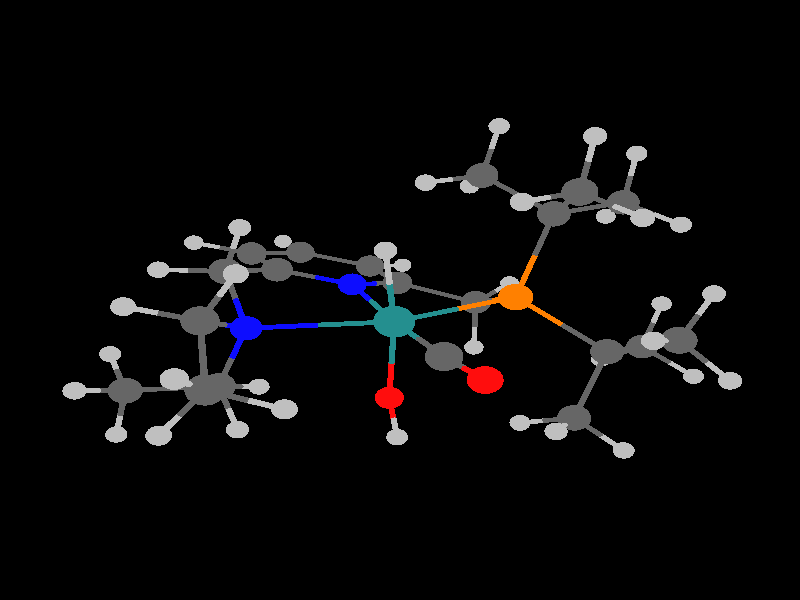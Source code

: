 global_settings {
	ambient_light rgb <0.200000002980232, 0.200000002980232, 0.200000002980232>
	max_trace_level 15
}

background { color rgb <0,0,0> }

camera {
	perspective
	location <-2.08831718888988, -15.0039517664006, 9.20445108618485>
	angle 40
	up <0.156507220406495, 0.491718688975785, 0.856573535005938>
	right <0.981762269392441, -0.172220250155225, -0.0805172766173495> * 1
	direction <0.107927458776885, 0.853553112787018, -0.509704568641048> }

light_source {
	<43.8413284660934, -36.0476811280554, 58.2049358848482>
	color rgb <1, 1, 1>
	fade_distance 111.408498005644
	fade_power 0
	parallel
	point_at <-43.8413284660934, 36.0476811280554, -58.2049358848482>
}

light_source {
	<-34.6419736461559, 50.6215613151645, 22.7921177587512>
	color rgb <0.300000011920929, 0.300000011920929, 0.300000011920929>
	fade_distance 111.408498005644
	fade_power 0
	parallel
	point_at <34.6419736461559, -50.6215613151645, -22.7921177587512>
}

#default {
	finish {ambient .8 diffuse 1 specular 1 roughness .005 metallic 0.5}
}

union {
}
union {
cylinder {
	<2.904345, -1.968492, -3.00088>, 	<2.58080285082086, -1.78759187101034, -2.66016321878571>, 0.05
	pigment { rgbt <0.75, 0.75, 0.75, 0> }
}
cylinder {
	<2.58080285082086, -1.78759187101034, -2.66016321878571>, 	<2.19557, -1.572199, -2.254481>, 0.05
	pigment { rgbt <0.400000005960464, 0.400000005960464, 0.400000005960464, 0> }
}
cylinder {
	<1.45853, -0.921121, -2.745631>, 	<1.79486642143612, -1.21823003695293, -2.52150254918546>, 0.05
	pigment { rgbt <0.75, 0.75, 0.75, 0> }
}
cylinder {
	<1.79486642143612, -1.21823003695293, -2.52150254918546>, 	<2.19557, -1.572199, -2.254481>, 0.05
	pigment { rgbt <0.400000005960464, 0.400000005960464, 0.400000005960464, 0> }
}
cylinder {
	<3.453452, 0.788738, -2.563694>, 	<3.68790728706034, 0.485088105944692, -2.24011423371594>, 0.05
	pigment { rgbt <0.75, 0.75, 0.75, 0> }
}
cylinder {
	<3.68790728706034, 0.485088105944692, -2.24011423371594>, 	<3.96721, 0.123355, -1.854639>, 0.05
	pigment { rgbt <0.400000005960464, 0.400000005960464, 0.400000005960464, 0> }
}
cylinder {
	<4.692695, -0.469255, -2.436925>, 	<4.36152440240453, -0.198739403066842, -2.17112211973166>, 0.05
	pigment { rgbt <0.75, 0.75, 0.75, 0> }
}
cylinder {
	<4.36152440240453, -0.198739403066842, -2.17112211973166>, 	<3.96721, 0.123355, -1.854639>, 0.05
	pigment { rgbt <0.400000005960464, 0.400000005960464, 0.400000005960464, 0> }
}
cylinder {
	<-0.673779, -1.236077, -2.419907>, 	<-0.649800486022483, -0.830584662975413, -2.23041664445025>, 0.05
	pigment { rgbt <0.75, 0.75, 0.75, 0> }
}
cylinder {
	<-0.649800486022483, -0.830584662975413, -2.23041664445025>, 	<-0.622227, -0.364299, -2.012517>, 0.05
	pigment { rgbt <1, 0.0500000007450581, 0.0500000007450581, 0> }
}
cylinder {
	<2.19557, -1.572199, -2.254481>, 	<1.89369750559935, -2.0315057002967, -2.02071324559864>, 0.05
	pigment { rgbt <0.400000005960464, 0.400000005960464, 0.400000005960464, 0> }
}
cylinder {
	<1.89369750559935, -2.0315057002967, -2.02071324559864>, 	<1.640345, -2.416988, -1.824519>, 0.05
	pigment { rgbt <0.75, 0.75, 0.75, 0> }
}
cylinder {
	<2.19557, -1.572199, -2.254481>, 	<2.591985, -1.2035145, -1.712474>, 0.05
	pigment { rgbt <0.400000005960464, 0.400000005960464, 0.400000005960464, 0> }
}
cylinder {
	<2.591985, -1.2035145, -1.712474>, 	<2.9884, -0.83483, -1.170467>, 0.05
	pigment { rgbt <0.400000005960464, 0.400000005960464, 0.400000005960464, 0> }
}
cylinder {
	<-5.157072, -0.323684, -2.080738>, 	<-4.99585367282305, -0.273929685640309, -1.60769435743921>, 0.05
	pigment { rgbt <0.75, 0.75, 0.75, 0> }
}
cylinder {
	<-4.99585367282305, -0.273929685640309, -1.60769435743921>, 	<-4.803819, -0.214665, -1.04423>, 0.05
	pigment { rgbt <0.400000005960464, 0.400000005960464, 0.400000005960464, 0> }
}
cylinder {
	<1.205324, 1.245143, -2.063176>, 	<1.28514036140271, 1.42414886984038, -1.5986359198187>, 0.05
	pigment { rgbt <0.75, 0.75, 0.75, 0> }
}
cylinder {
	<1.28514036140271, 1.42414886984038, -1.5986359198187>, 	<1.380154, 1.637238, -1.045646>, 0.05
	pigment { rgbt <0.400000005960464, 0.400000005960464, 0.400000005960464, 0> }
}
cylinder {
	<-0.622227, -0.364299, -2.012517>, 	<-0.517582173061353, -0.493944520520098, -0.987030747146845>, 0.05
	pigment { rgbt <1, 0.0500000007450581, 0.0500000007450581, 0> }
}
cylinder {
	<-0.517582173061353, -0.493944520520098, -0.987030747146845>, 	<-0.404396, -0.634172, 0.122158>, 0.05
	pigment { rgbt <0.140000000596046, 0.560000002384186, 0.560000002384186, 0> }
}
cylinder {
	<3.96721, 0.123355, -1.854639>, 	<3.477805, -0.3557375, -1.512553>, 0.05
	pigment { rgbt <0.400000005960464, 0.400000005960464, 0.400000005960464, 0> }
}
cylinder {
	<3.477805, -0.3557375, -1.512553>, 	<2.9884, -0.83483, -1.170467>, 0.05
	pigment { rgbt <0.400000005960464, 0.400000005960464, 0.400000005960464, 0> }
}
cylinder {
	<3.96721, 0.123355, -1.854639>, 	<4.27707869174395, 0.459658026377219, -1.47149258178238>, 0.05
	pigment { rgbt <0.400000005960464, 0.400000005960464, 0.400000005960464, 0> }
}
cylinder {
	<4.27707869174395, 0.459658026377219, -1.47149258178238>, 	<4.537085, 0.741845, -1.15>, 0.05
	pigment { rgbt <0.75, 0.75, 0.75, 0> }
}
cylinder {
	<-2.723029, 0.148521, -1.636366>, 	<-2.99397499005115, -0.160608725590299, -1.34874902222606>, 0.05
	pigment { rgbt <0.75, 0.75, 0.75, 0> }
}
cylinder {
	<-2.99397499005115, -0.160608725590299, -1.34874902222606>, 	<-3.316767, -0.528891, -1.006096>, 0.05
	pigment { rgbt <0.400000005960464, 0.400000005960464, 0.400000005960464, 0> }
}
cylinder {
	<-3.128001, -1.520549, -1.435864>, 	<-3.21412547472708, -1.06810510460092, -1.23978237908042>, 0.05
	pigment { rgbt <0.75, 0.75, 0.75, 0> }
}
cylinder {
	<-3.21412547472708, -1.06810510460092, -1.23978237908042>, 	<-3.316767, -0.528891, -1.006096>, 0.05
	pigment { rgbt <0.400000005960464, 0.400000005960464, 0.400000005960464, 0> }
}
cylinder {
	<0.48999, 4.273662, -1.246163>, 	<0.158924999311699, 3.96563999884311, -1.03941392162787>, 0.05
	pigment { rgbt <0.75, 0.75, 0.75, 0> }
}
cylinder {
	<0.158924999311699, 3.96563999884311, -1.03941392162787>, 	<-0.23606, 3.598147, -0.792747>, 0.05
	pigment { rgbt <0.400000005960464, 0.400000005960464, 0.400000005960464, 0> }
}
cylinder {
	<2.9884, -0.83483, -1.170467>, 	<3.3695845, -1.356348, -0.7607665>, 0.05
	pigment { rgbt <0.400000005960464, 0.400000005960464, 0.400000005960464, 0> }
}
cylinder {
	<3.3695845, -1.356348, -0.7607665>, 	<3.750769, -1.877866, -0.351066>, 0.05
	pigment { rgbt <0.400000005960464, 0.400000005960464, 0.400000005960464, 0> }
}
cylinder {
	<2.9884, -0.83483, -1.170467>, 	<2.36371380236676, -0.383154573337373, -0.627859752111301>, 0.05
	pigment { rgbt <0.400000005960464, 0.400000005960464, 0.400000005960464, 0> }
}
cylinder {
	<2.36371380236676, -0.383154573337373, -0.627859752111301>, 	<1.728425, 0.076187, -0.076043>, 0.05
	pigment { rgbt <1, 0.5, 0, 0> }
}
cylinder {
	<2.200108, 2.369213, -1.066183>, 	<1.82593250948445, 2.03518559764558, -1.05681120347395>, 0.05
	pigment { rgbt <0.75, 0.75, 0.75, 0> }
}
cylinder {
	<1.82593250948445, 2.03518559764558, -1.05681120347395>, 	<1.380154, 1.637238, -1.045646>, 0.05
	pigment { rgbt <0.400000005960464, 0.400000005960464, 0.400000005960464, 0> }
}
cylinder {
	<1.380154, 1.637238, -1.045646>, 	<0.733626, 1.945156, -0.828516>, 0.05
	pigment { rgbt <0.400000005960464, 0.400000005960464, 0.400000005960464, 0> }
}
cylinder {
	<0.733626, 1.945156, -0.828516>, 	<0.087098, 2.253074, -0.611386>, 0.05
	pigment { rgbt <0.400000005960464, 0.400000005960464, 0.400000005960464, 0> }
}
cylinder {
	<1.380154, 1.637238, -1.045646>, 	<1.55279986936441, 0.86338945384719, -0.564991702417536>, 0.05
	pigment { rgbt <0.400000005960464, 0.400000005960464, 0.400000005960464, 0> }
}
cylinder {
	<1.55279986936441, 0.86338945384719, -0.564991702417536>, 	<1.728425, 0.076187, -0.076043>, 0.05
	pigment { rgbt <1, 0.5, 0, 0> }
}
cylinder {
	<-4.803819, -0.214665, -1.04423>, 	<-4.060293, -0.371778, -1.025163>, 0.05
	pigment { rgbt <0.400000005960464, 0.400000005960464, 0.400000005960464, 0> }
}
cylinder {
	<-4.060293, -0.371778, -1.025163>, 	<-3.316767, -0.528891, -1.006096>, 0.05
	pigment { rgbt <0.400000005960464, 0.400000005960464, 0.400000005960464, 0> }
}
cylinder {
	<-4.803819, -0.214665, -1.04423>, 	<-4.92812283007237, 0.346599694573325, -0.878152168109508>, 0.05
	pigment { rgbt <0.400000005960464, 0.400000005960464, 0.400000005960464, 0> }
}
cylinder {
	<-4.92812283007237, 0.346599694573325, -0.878152168109508>, 	<-5.032484, 0.817818, -0.738719>, 0.05
	pigment { rgbt <0.75, 0.75, 0.75, 0> }
}
cylinder {
	<-4.803819, -0.214665, -1.04423>, 	<-5.13083081304322, -0.584568402378816, -0.705532884242823>, 0.05
	pigment { rgbt <0.400000005960464, 0.400000005960464, 0.400000005960464, 0> }
}
cylinder {
	<-5.13083081304322, -0.584568402378816, -0.705532884242823>, 	<-5.40541, -0.895162, -0.421142>, 0.05
	pigment { rgbt <0.75, 0.75, 0.75, 0> }
}
cylinder {
	<4.336951, -2.506362, -1.042229>, 	<4.06937228058514, -2.21946790424584, -0.726728847407568>, 0.05
	pigment { rgbt <0.75, 0.75, 0.75, 0> }
}
cylinder {
	<4.06937228058514, -2.21946790424584, -0.726728847407568>, 	<3.750769, -1.877866, -0.351066>, 0.05
	pigment { rgbt <0.400000005960464, 0.400000005960464, 0.400000005960464, 0> }
}
cylinder {
	<-3.316767, -0.528891, -1.006096>, 	<-2.99048737731928, -0.529307129566754, -0.327207794907634>, 0.05
	pigment { rgbt <0.400000005960464, 0.400000005960464, 0.400000005960464, 0> }
}
cylinder {
	<-2.99048737731928, -0.529307129566754, -0.327207794907634>, 	<-2.674604, -0.52971, 0.330049>, 0.05
	pigment { rgbt <0.0500000007450581, 0.0500000007450581, 1, 0> }
}
cylinder {
	<-0.23606, 3.598147, -0.792747>, 	<-0.074481, 2.9256105, -0.7020665>, 0.05
	pigment { rgbt <0.400000005960464, 0.400000005960464, 0.400000005960464, 0> }
}
cylinder {
	<-0.074481, 2.9256105, -0.7020665>, 	<0.087098, 2.253074, -0.611386>, 0.05
	pigment { rgbt <0.400000005960464, 0.400000005960464, 0.400000005960464, 0> }
}
cylinder {
	<-0.23606, 3.598147, -0.792747>, 	<-0.864433, 3.825519, -0.5996695>, 0.05
	pigment { rgbt <0.400000005960464, 0.400000005960464, 0.400000005960464, 0> }
}
cylinder {
	<-0.864433, 3.825519, -0.5996695>, 	<-1.492806, 4.052891, -0.406592>, 0.05
	pigment { rgbt <0.400000005960464, 0.400000005960464, 0.400000005960464, 0> }
}
cylinder {
	<0.087098, 2.253074, -0.611386>, 	<-0.364419788934625, 1.83011524801749, -0.321284407035145>, 0.05
	pigment { rgbt <0.400000005960464, 0.400000005960464, 0.400000005960464, 0> }
}
cylinder {
	<-0.364419788934625, 1.83011524801749, -0.321284407035145>, 	<-0.800079, 1.422012, -0.041372>, 0.05
	pigment { rgbt <0.0500000007450581, 0.0500000007450581, 1, 0> }
}
cylinder {
	<-1.764558, 5.100066, -0.552391>, 	<-1.64063106161497, 4.62252327095533, -0.48590234972475>, 0.05
	pigment { rgbt <0.75, 0.75, 0.75, 0> }
}
cylinder {
	<-1.64063106161497, 4.62252327095533, -0.48590234972475>, 	<-1.492806, 4.052891, -0.406592>, 0.05
	pigment { rgbt <0.400000005960464, 0.400000005960464, 0.400000005960464, 0> }
}
cylinder {
	<-1.492806, 4.052891, -0.406592>, 	<-1.9494635, 3.608388, -0.124561>, 0.05
	pigment { rgbt <0.400000005960464, 0.400000005960464, 0.400000005960464, 0> }
}
cylinder {
	<-1.9494635, 3.608388, -0.124561>, 	<-2.406121, 3.163885, 0.15747>, 0.05
	pigment { rgbt <0.400000005960464, 0.400000005960464, 0.400000005960464, 0> }
}
cylinder {
	<3.750769, -1.877866, -0.351066>, 	<3.37809224000593, -2.23879113021471, -0.0534774627770804>, 0.05
	pigment { rgbt <0.400000005960464, 0.400000005960464, 0.400000005960464, 0> }
}
cylinder {
	<3.37809224000593, -2.23879113021471, -0.0534774627770804>, 	<3.065234, -2.541784, 0.196345>, 0.05
	pigment { rgbt <0.75, 0.75, 0.75, 0> }
}
cylinder {
	<3.750769, -1.877866, -0.351066>, 	<4.13391559101126, -1.63545028197667, 0.037859448818008>, 0.05
	pigment { rgbt <0.400000005960464, 0.400000005960464, 0.400000005960464, 0> }
}
cylinder {
	<4.13391559101126, -1.63545028197667, 0.037859448818008>, 	<4.455487, -1.431993, 0.364281>, 0.05
	pigment { rgbt <0.75, 0.75, 0.75, 0> }
}
cylinder {
	<-4.05502, -3.048759, -0.13346>, 	<-3.7078535659493, -3.00377598959379, 0.226205568391941>, 0.05
	pigment { rgbt <0.75, 0.75, 0.75, 0> }
}
cylinder {
	<-3.7078535659493, -3.00377598959379, 0.226205568391941>, 	<-3.294284, -2.950189, 0.654665>, 0.05
	pigment { rgbt <0.400000005960464, 0.400000005960464, 0.400000005960464, 0> }
}
cylinder {
	<1.728425, 0.076187, -0.076043>, 	<0.680916392316358, -0.272697021230823, 0.0213009653639502>, 0.05
	pigment { rgbt <1, 0.5, 0, 0> }
}
cylinder {
	<0.680916392316358, -0.272697021230823, 0.0213009653639502>, 	<-0.404396, -0.634172, 0.122158>, 0.05
	pigment { rgbt <0.140000000596046, 0.560000002384186, 0.560000002384186, 0> }
}
cylinder {
	<1.728425, 0.076187, -0.076043>, 	<2.15172828314381, 0.375326153698926, 0.732076865989208>, 0.05
	pigment { rgbt <1, 0.5, 0, 0> }
}
cylinder {
	<2.15172828314381, 0.375326153698926, 0.732076865989208>, 	<2.567977, 0.66948, 1.526729>, 0.05
	pigment { rgbt <0.400000005960464, 0.400000005960464, 0.400000005960464, 0> }
}
cylinder {
	<-0.800079, 1.422012, -0.041372>, 	<-0.609773294062011, 0.433080083141308, 0.0372785664687119>, 0.05
	pigment { rgbt <0.0500000007450581, 0.0500000007450581, 1, 0> }
}
cylinder {
	<-0.609773294062011, 0.433080083141308, 0.0372785664687119>, 	<-0.404396, -0.634172, 0.122158>, 0.05
	pigment { rgbt <0.140000000596046, 0.560000002384186, 0.560000002384186, 0> }
}
cylinder {
	<-0.800079, 1.422012, -0.041372>, 	<-1.39679691459309, 1.62826719407269, 0.142526171645841>, 0.05
	pigment { rgbt <0.0500000007450581, 0.0500000007450581, 1, 0> }
}
cylinder {
	<-1.39679691459309, 1.62826719407269, 0.142526171645841>, 	<-2.015293, 1.84205, 0.333136>, 0.05
	pigment { rgbt <0.400000005960464, 0.400000005960464, 0.400000005960464, 0> }
}
cylinder {
	<-0.404396, -0.634172, 0.122158>, 	<-1.57929157977131, -0.580110018871367, 0.229747356118135>, 0.05
	pigment { rgbt <0.140000000596046, 0.560000002384186, 0.560000002384186, 0> }
}
cylinder {
	<-1.57929157977131, -0.580110018871367, 0.229747356118135>, 	<-2.674604, -0.52971, 0.330049>, 0.05
	pigment { rgbt <0.0500000007450581, 0.0500000007450581, 1, 0> }
}
cylinder {
	<-0.404396, -0.634172, 0.122158>, 	<-0.180703794261403, -1.54066294181291, 0.232123080543017>, 0.05
	pigment { rgbt <0.140000000596046, 0.560000002384186, 0.560000002384186, 0> }
}
cylinder {
	<-0.180703794261403, -1.54066294181291, 0.232123080543017>, 	<0.029664, -2.393158, 0.335538>, 0.05
	pigment { rgbt <0.400000005960464, 0.400000005960464, 0.400000005960464, 0> }
}
cylinder {
	<-0.404396, -0.634172, 0.122158>, 	<-0.39345046480913, -0.592485789515112, 1.0088693831536>, 0.05
	pigment { rgbt <0.140000000596046, 0.560000002384186, 0.560000002384186, 0> }
}
cylinder {
	<-0.39345046480913, -0.592485789515112, 1.0088693831536>, 	<-0.384379, -0.557937, 1.74376>, 0.05
	pigment { rgbt <0.75, 0.75, 0.75, 0> }
}
cylinder {
	<-2.406121, 3.163885, 0.15747>, 	<-2.210707, 2.5029675, 0.245303>, 0.05
	pigment { rgbt <0.400000005960464, 0.400000005960464, 0.400000005960464, 0> }
}
cylinder {
	<-2.210707, 2.5029675, 0.245303>, 	<-2.015293, 1.84205, 0.333136>, 0.05
	pigment { rgbt <0.400000005960464, 0.400000005960464, 0.400000005960464, 0> }
}
cylinder {
	<-2.406121, 3.163885, 0.15747>, 	<-2.94785524080685, 3.34050261709006, 0.322483133564119>, 0.05
	pigment { rgbt <0.400000005960464, 0.400000005960464, 0.400000005960464, 0> }
}
cylinder {
	<-2.94785524080685, 3.34050261709006, 0.322483133564119>, 	<-3.40192, 3.488538, 0.460792>, 0.05
	pigment { rgbt <0.75, 0.75, 0.75, 0> }
}
cylinder {
	<-2.321065, -3.247014, 0.240905>, 	<-2.76514446135289, -3.1115728648433, 0.429703531398763>, 0.05
	pigment { rgbt <0.75, 0.75, 0.75, 0> }
}
cylinder {
	<-2.76514446135289, -3.1115728648433, 0.429703531398763>, 	<-3.294284, -2.950189, 0.654665>, 0.05
	pigment { rgbt <0.400000005960464, 0.400000005960464, 0.400000005960464, 0> }
}
cylinder {
	<-2.674604, -0.52971, 0.330049>, 	<-2.75406065110968, 0.11416589850219, 0.657122871588636>, 0.05
	pigment { rgbt <0.0500000007450581, 0.0500000007450581, 1, 0> }
}
cylinder {
	<-2.75406065110968, 0.11416589850219, 0.657122871588636>, 	<-2.836142, 0.779311, 0.995001>, 0.05
	pigment { rgbt <0.400000005960464, 0.400000005960464, 0.400000005960464, 0> }
}
cylinder {
	<-2.674604, -0.52971, 0.330049>, 	<-2.95214793703003, -1.03395886010151, 0.77652900348093>, 0.05
	pigment { rgbt <0.0500000007450581, 0.0500000007450581, 1, 0> }
}
cylinder {
	<-2.95214793703003, -1.03395886010151, 0.77652900348093>, 	<-3.238836, -1.554821, 1.237719>, 0.05
	pigment { rgbt <0.400000005960464, 0.400000005960464, 0.400000005960464, 0> }
}
cylinder {
	<-2.015293, 1.84205, 0.333136>, 	<-2.4257175, 1.3106805, 0.6640685>, 0.05
	pigment { rgbt <0.400000005960464, 0.400000005960464, 0.400000005960464, 0> }
}
cylinder {
	<-2.4257175, 1.3106805, 0.6640685>, 	<-2.836142, 0.779311, 0.995001>, 0.05
	pigment { rgbt <0.400000005960464, 0.400000005960464, 0.400000005960464, 0> }
}
cylinder {
	<0.029664, -2.393158, 0.335538>, 	<0.199911239753415, -2.95967023426456, 0.423055005213556>, 0.05
	pigment { rgbt <0.400000005960464, 0.400000005960464, 0.400000005960464, 0> }
}
cylinder {
	<0.199911239753415, -2.95967023426456, 0.423055005213556>, 	<0.361959, -3.498898, 0.506357>, 0.05
	pigment { rgbt <1, 0.0500000007450581, 0.0500000007450581, 0> }
}
cylinder {
	<3.95127, 2.103295, 0.60632>, 	<3.95471409001126, 1.72217672778952, 0.933982307421384>, 0.05
	pigment { rgbt <0.75, 0.75, 0.75, 0> }
}
cylinder {
	<3.95471409001126, 1.72217672778952, 0.933982307421384>, 	<3.958816, 1.268265, 1.324228>, 0.05
	pigment { rgbt <0.400000005960464, 0.400000005960464, 0.400000005960464, 0> }
}
cylinder {
	<-3.294284, -2.950189, 0.654665>, 	<-3.26656, -2.252505, 0.946192>, 0.05
	pigment { rgbt <0.400000005960464, 0.400000005960464, 0.400000005960464, 0> }
}
cylinder {
	<-3.26656, -2.252505, 0.946192>, 	<-3.238836, -1.554821, 1.237719>, 0.05
	pigment { rgbt <0.400000005960464, 0.400000005960464, 0.400000005960464, 0> }
}
cylinder {
	<-3.294284, -2.950189, 0.654665>, 	<-3.43488721075254, -3.33673053926731, 1.08867826008149>, 0.05
	pigment { rgbt <0.400000005960464, 0.400000005960464, 0.400000005960464, 0> }
}
cylinder {
	<-3.43488721075254, -3.33673053926731, 1.08867826008149>, 	<-3.552917, -3.661214, 1.453012>, 0.05
	pigment { rgbt <0.75, 0.75, 0.75, 0> }
}
cylinder {
	<4.696633, 0.528244, 0.986588>, 	<4.35997342194601, 0.865909244377793, 1.14065024027658>, 0.05
	pigment { rgbt <0.75, 0.75, 0.75, 0> }
}
cylinder {
	<4.35997342194601, 0.865909244377793, 1.14065024027658>, 	<3.958816, 1.268265, 1.324228>, 0.05
	pigment { rgbt <0.400000005960464, 0.400000005960464, 0.400000005960464, 0> }
}
cylinder {
	<-2.836142, 0.779311, 0.995001>, 	<-3.41213727127358, 0.942302051878826, 1.03129871283475>, 0.05
	pigment { rgbt <0.400000005960464, 0.400000005960464, 0.400000005960464, 0> }
}
cylinder {
	<-3.41213727127358, 0.942302051878826, 1.03129871283475>, 	<-3.895929, 1.079202, 1.061786>, 0.05
	pigment { rgbt <0.75, 0.75, 0.75, 0> }
}
cylinder {
	<-2.836142, 0.779311, 0.995001>, 	<-2.62749299909277, 0.712687991162995, 1.55260846078599>, 0.05
	pigment { rgbt <0.400000005960464, 0.400000005960464, 0.400000005960464, 0> }
}
cylinder {
	<-2.62749299909277, 0.712687991162995, 1.55260846078599>, 	<-2.452279, 0.656741, 2.020862>, 0.05
	pigment { rgbt <0.75, 0.75, 0.75, 0> }
}
cylinder {
	<-3.238836, -1.554821, 1.237719>, 	<-3.79054964618267, -1.38700330226197, 1.41075307097392>, 0.05
	pigment { rgbt <0.400000005960464, 0.400000005960464, 0.400000005960464, 0> }
}
cylinder {
	<-3.79054964618267, -1.38700330226197, 1.41075307097392>, 	<-4.254293, -1.245944, 1.556197>, 0.05
	pigment { rgbt <0.75, 0.75, 0.75, 0> }
}
cylinder {
	<-3.238836, -1.554821, 1.237719>, 	<-2.88899048893167, -1.55060329519898, 1.72233915315238>, 0.05
	pigment { rgbt <0.400000005960464, 0.400000005960464, 0.400000005960464, 0> }
}
cylinder {
	<-2.88899048893167, -1.55060329519898, 1.72233915315238>, 	<-2.595334, -1.547063, 2.129124>, 0.05
	pigment { rgbt <0.75, 0.75, 0.75, 0> }
}
cylinder {
	<3.958816, 1.268265, 1.324228>, 	<3.2633965, 0.9688725, 1.4254785>, 0.05
	pigment { rgbt <0.400000005960464, 0.400000005960464, 0.400000005960464, 0> }
}
cylinder {
	<3.2633965, 0.9688725, 1.4254785>, 	<2.567977, 0.66948, 1.526729>, 0.05
	pigment { rgbt <0.400000005960464, 0.400000005960464, 0.400000005960464, 0> }
}
cylinder {
	<3.958816, 1.268265, 1.324228>, 	<4.15404771326287, 1.48710905207589, 1.84717847471192>, 0.05
	pigment { rgbt <0.400000005960464, 0.400000005960464, 0.400000005960464, 0> }
}
cylinder {
	<4.15404771326287, 1.48710905207589, 1.84717847471192>, 	<4.31802, 1.670913, 2.286397>, 0.05
	pigment { rgbt <0.75, 0.75, 0.75, 0> }
}
cylinder {
	<1.63082, 2.66104, 1.516873>, 	<1.64551019490583, 2.24454093603006, 1.79725956743331>, 0.05
	pigment { rgbt <0.75, 0.75, 0.75, 0> }
}
cylinder {
	<1.64551019490583, 2.24454093603006, 1.79725956743331>, 	<1.663008, 1.74844, 2.131234>, 0.05
	pigment { rgbt <0.400000005960464, 0.400000005960464, 0.400000005960464, 0> }
}
cylinder {
	<2.567977, 0.66948, 1.526729>, 	<2.1154925, 1.20896, 1.8289815>, 0.05
	pigment { rgbt <0.400000005960464, 0.400000005960464, 0.400000005960464, 0> }
}
cylinder {
	<2.1154925, 1.20896, 1.8289815>, 	<1.663008, 1.74844, 2.131234>, 0.05
	pigment { rgbt <0.400000005960464, 0.400000005960464, 0.400000005960464, 0> }
}
cylinder {
	<2.567977, 0.66948, 1.526729>, 	<2.595344, 0.084074, 2.0193565>, 0.05
	pigment { rgbt <0.400000005960464, 0.400000005960464, 0.400000005960464, 0> }
}
cylinder {
	<2.595344, 0.084074, 2.0193565>, 	<2.622711, -0.501332, 2.511984>, 0.05
	pigment { rgbt <0.400000005960464, 0.400000005960464, 0.400000005960464, 0> }
}
cylinder {
	<1.663008, 1.74844, 2.131234>, 	<1.10613411241227, 1.54430055138649, 2.20427752328208>, 0.05
	pigment { rgbt <0.400000005960464, 0.400000005960464, 0.400000005960464, 0> }
}
cylinder {
	<1.10613411241227, 1.54430055138649, 2.20427752328208>, 	<0.638719, 1.372955, 2.265587>, 0.05
	pigment { rgbt <0.75, 0.75, 0.75, 0> }
}
cylinder {
	<1.663008, 1.74844, 2.131234>, 	<1.88051955176094, 1.90172079523954, 2.6682469983874>, 0.05
	pigment { rgbt <0.400000005960464, 0.400000005960464, 0.400000005960464, 0> }
}
cylinder {
	<1.88051955176094, 1.90172079523954, 2.6682469983874>, 	<2.06319, 2.030449, 3.119241>, 0.05
	pigment { rgbt <0.75, 0.75, 0.75, 0> }
}
cylinder {
	<3.310396, -1.294196, 2.191361>, 	<2.99663196550117, -0.932442860919059, 2.33764885858804>, 0.05
	pigment { rgbt <0.75, 0.75, 0.75, 0> }
}
cylinder {
	<2.99663196550117, -0.932442860919059, 2.33764885858804>, 	<2.622711, -0.501332, 2.511984>, 0.05
	pigment { rgbt <0.400000005960464, 0.400000005960464, 0.400000005960464, 0> }
}
cylinder {
	<2.622711, -0.501332, 2.511984>, 	<2.07866885698276, -0.739486824035008, 2.58128599260284>, 0.05
	pigment { rgbt <0.400000005960464, 0.400000005960464, 0.400000005960464, 0> }
}
cylinder {
	<2.07866885698276, -0.739486824035008, 2.58128599260284>, 	<1.621977, -0.939404, 2.639461>, 0.05
	pigment { rgbt <0.75, 0.75, 0.75, 0> }
}
cylinder {
	<2.622711, -0.501332, 2.511984>, 	<2.81222149094961, -0.30074842292376, 3.04419816357208>, 0.05
	pigment { rgbt <0.400000005960464, 0.400000005960464, 0.400000005960464, 0> }
}
cylinder {
	<2.81222149094961, -0.30074842292376, 3.04419816357208>, 	<2.971385, -0.132285, 3.491187>, 0.05
	pigment { rgbt <0.75, 0.75, 0.75, 0> }
}
sphere {
	<-0.800079, 1.422012, -0.041372>, 0.248
	pigment { rgbt <0.0500000007450581, 0.0500000007450581, 1,0> }
}
sphere {
	<-2.015293, 1.84205, 0.333136>, 0.272
	pigment { rgbt <0.400000005960464, 0.400000005960464, 0.400000005960464,0> }
}
sphere {
	<0.087098, 2.253074, -0.611386>, 0.272
	pigment { rgbt <0.400000005960464, 0.400000005960464, 0.400000005960464,0> }
}
sphere {
	<-2.406121, 3.163885, 0.15747>, 0.272
	pigment { rgbt <0.400000005960464, 0.400000005960464, 0.400000005960464,0> }
}
sphere {
	<-1.492806, 4.052891, -0.406592>, 0.272
	pigment { rgbt <0.400000005960464, 0.400000005960464, 0.400000005960464,0> }
}
sphere {
	<-0.23606, 3.598147, -0.792747>, 0.272
	pigment { rgbt <0.400000005960464, 0.400000005960464, 0.400000005960464,0> }
}
sphere {
	<-2.836142, 0.779311, 0.995001>, 0.272
	pigment { rgbt <0.400000005960464, 0.400000005960464, 0.400000005960464,0> }
}
sphere {
	<-3.40192, 3.488538, 0.460792>, 0.176
	pigment { rgbt <0.75, 0.75, 0.75,0> }
}
sphere {
	<-1.764558, 5.100066, -0.552391>, 0.176
	pigment { rgbt <0.75, 0.75, 0.75,0> }
}
sphere {
	<0.48999, 4.273662, -1.246163>, 0.176
	pigment { rgbt <0.75, 0.75, 0.75,0> }
}
sphere {
	<1.380154, 1.637238, -1.045646>, 0.272
	pigment { rgbt <0.400000005960464, 0.400000005960464, 0.400000005960464,0> }
}
sphere {
	<-2.674604, -0.52971, 0.330049>, 0.248
	pigment { rgbt <0.0500000007450581, 0.0500000007450581, 1,0> }
}
sphere {
	<-3.895929, 1.079202, 1.061786>, 0.176
	pigment { rgbt <0.75, 0.75, 0.75,0> }
}
sphere {
	<-2.452279, 0.656741, 2.020862>, 0.176
	pigment { rgbt <0.75, 0.75, 0.75,0> }
}
sphere {
	<1.205324, 1.245143, -2.063176>, 0.176
	pigment { rgbt <0.75, 0.75, 0.75,0> }
}
sphere {
	<1.728425, 0.076187, -0.076043>, 0.288
	pigment { rgbt <1, 0.5, 0,0> }
}
sphere {
	<2.200108, 2.369213, -1.066183>, 0.176
	pigment { rgbt <0.75, 0.75, 0.75,0> }
}
sphere {
	<-0.404396, -0.634172, 0.122158>, 0.328
	pigment { rgbt <0.140000000596046, 0.560000002384186, 0.560000002384186,0> }
}
sphere {
	<-3.316767, -0.528891, -1.006096>, 0.272
	pigment { rgbt <0.400000005960464, 0.400000005960464, 0.400000005960464,0> }
}
sphere {
	<2.9884, -0.83483, -1.170467>, 0.272
	pigment { rgbt <0.400000005960464, 0.400000005960464, 0.400000005960464,0> }
}
sphere {
	<-3.238836, -1.554821, 1.237719>, 0.272
	pigment { rgbt <0.400000005960464, 0.400000005960464, 0.400000005960464,0> }
}
sphere {
	<2.567977, 0.66948, 1.526729>, 0.272
	pigment { rgbt <0.400000005960464, 0.400000005960464, 0.400000005960464,0> }
}
sphere {
	<2.19557, -1.572199, -2.254481>, 0.272
	pigment { rgbt <0.400000005960464, 0.400000005960464, 0.400000005960464,0> }
}
sphere {
	<3.750769, -1.877866, -0.351066>, 0.272
	pigment { rgbt <0.400000005960464, 0.400000005960464, 0.400000005960464,0> }
}
sphere {
	<3.96721, 0.123355, -1.854639>, 0.272
	pigment { rgbt <0.400000005960464, 0.400000005960464, 0.400000005960464,0> }
}
sphere {
	<1.663008, 1.74844, 2.131234>, 0.272
	pigment { rgbt <0.400000005960464, 0.400000005960464, 0.400000005960464,0> }
}
sphere {
	<3.958816, 1.268265, 1.324228>, 0.272
	pigment { rgbt <0.400000005960464, 0.400000005960464, 0.400000005960464,0> }
}
sphere {
	<2.622711, -0.501332, 2.511984>, 0.272
	pigment { rgbt <0.400000005960464, 0.400000005960464, 0.400000005960464,0> }
}
sphere {
	<-0.384379, -0.557937, 1.74376>, 0.176
	pigment { rgbt <0.75, 0.75, 0.75,0> }
}
sphere {
	<-2.723029, 0.148521, -1.636366>, 0.176
	pigment { rgbt <0.75, 0.75, 0.75,0> }
}
sphere {
	<-4.803819, -0.214665, -1.04423>, 0.272
	pigment { rgbt <0.400000005960464, 0.400000005960464, 0.400000005960464,0> }
}
sphere {
	<-3.128001, -1.520549, -1.435864>, 0.176
	pigment { rgbt <0.75, 0.75, 0.75,0> }
}
sphere {
	<-2.595334, -1.547063, 2.129124>, 0.176
	pigment { rgbt <0.75, 0.75, 0.75,0> }
}
sphere {
	<-3.294284, -2.950189, 0.654665>, 0.272
	pigment { rgbt <0.400000005960464, 0.400000005960464, 0.400000005960464,0> }
}
sphere {
	<-4.254293, -1.245944, 1.556197>, 0.176
	pigment { rgbt <0.75, 0.75, 0.75,0> }
}
sphere {
	<0.029664, -2.393158, 0.335538>, 0.272
	pigment { rgbt <0.400000005960464, 0.400000005960464, 0.400000005960464,0> }
}
sphere {
	<-0.622227, -0.364299, -2.012517>, 0.2432
	pigment { rgbt <1, 0.0500000007450581, 0.0500000007450581,0> }
}
sphere {
	<-0.673779, -1.236077, -2.419907>, 0.176
	pigment { rgbt <0.75, 0.75, 0.75,0> }
}
sphere {
	<-2.321065, -3.247014, 0.240905>, 0.176
	pigment { rgbt <0.75, 0.75, 0.75,0> }
}
sphere {
	<-4.05502, -3.048759, -0.13346>, 0.176
	pigment { rgbt <0.75, 0.75, 0.75,0> }
}
sphere {
	<-3.552917, -3.661214, 1.453012>, 0.176
	pigment { rgbt <0.75, 0.75, 0.75,0> }
}
sphere {
	<-5.157072, -0.323684, -2.080738>, 0.176
	pigment { rgbt <0.75, 0.75, 0.75,0> }
}
sphere {
	<-5.032484, 0.817818, -0.738719>, 0.176
	pigment { rgbt <0.75, 0.75, 0.75,0> }
}
sphere {
	<-5.40541, -0.895162, -0.421142>, 0.176
	pigment { rgbt <0.75, 0.75, 0.75,0> }
}
sphere {
	<2.904345, -1.968492, -3.00088>, 0.176
	pigment { rgbt <0.75, 0.75, 0.75,0> }
}
sphere {
	<1.45853, -0.921121, -2.745631>, 0.176
	pigment { rgbt <0.75, 0.75, 0.75,0> }
}
sphere {
	<1.640345, -2.416988, -1.824519>, 0.176
	pigment { rgbt <0.75, 0.75, 0.75,0> }
}
sphere {
	<4.336951, -2.506362, -1.042229>, 0.176
	pigment { rgbt <0.75, 0.75, 0.75,0> }
}
sphere {
	<3.065234, -2.541784, 0.196345>, 0.176
	pigment { rgbt <0.75, 0.75, 0.75,0> }
}
sphere {
	<4.455487, -1.431993, 0.364281>, 0.176
	pigment { rgbt <0.75, 0.75, 0.75,0> }
}
sphere {
	<4.692695, -0.469255, -2.436925>, 0.176
	pigment { rgbt <0.75, 0.75, 0.75,0> }
}
sphere {
	<4.537085, 0.741845, -1.15>, 0.176
	pigment { rgbt <0.75, 0.75, 0.75,0> }
}
sphere {
	<3.453452, 0.788738, -2.563694>, 0.176
	pigment { rgbt <0.75, 0.75, 0.75,0> }
}
sphere {
	<4.696633, 0.528244, 0.986588>, 0.176
	pigment { rgbt <0.75, 0.75, 0.75,0> }
}
sphere {
	<4.31802, 1.670913, 2.286397>, 0.176
	pigment { rgbt <0.75, 0.75, 0.75,0> }
}
sphere {
	<3.95127, 2.103295, 0.60632>, 0.176
	pigment { rgbt <0.75, 0.75, 0.75,0> }
}
sphere {
	<3.310396, -1.294196, 2.191361>, 0.176
	pigment { rgbt <0.75, 0.75, 0.75,0> }
}
sphere {
	<1.621977, -0.939404, 2.639461>, 0.176
	pigment { rgbt <0.75, 0.75, 0.75,0> }
}
sphere {
	<2.971385, -0.132285, 3.491187>, 0.176
	pigment { rgbt <0.75, 0.75, 0.75,0> }
}
sphere {
	<2.06319, 2.030449, 3.119241>, 0.176
	pigment { rgbt <0.75, 0.75, 0.75,0> }
}
sphere {
	<0.638719, 1.372955, 2.265587>, 0.176
	pigment { rgbt <0.75, 0.75, 0.75,0> }
}
sphere {
	<1.63082, 2.66104, 1.516873>, 0.176
	pigment { rgbt <0.75, 0.75, 0.75,0> }
}
sphere {
	<0.361959, -3.498898, 0.506357>, 0.2432
	pigment { rgbt <1, 0.0500000007450581, 0.0500000007450581,0> }
}
}
merge {
}
